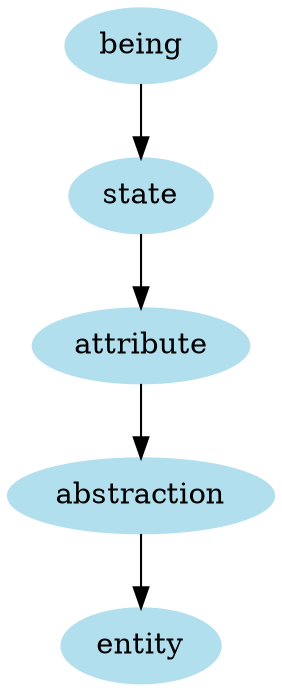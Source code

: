 digraph unix {
	node [color=lightblue2 style=filled]
	size="6,6"
	being -> state
	state -> attribute
	attribute -> abstraction
	abstraction -> entity
}
